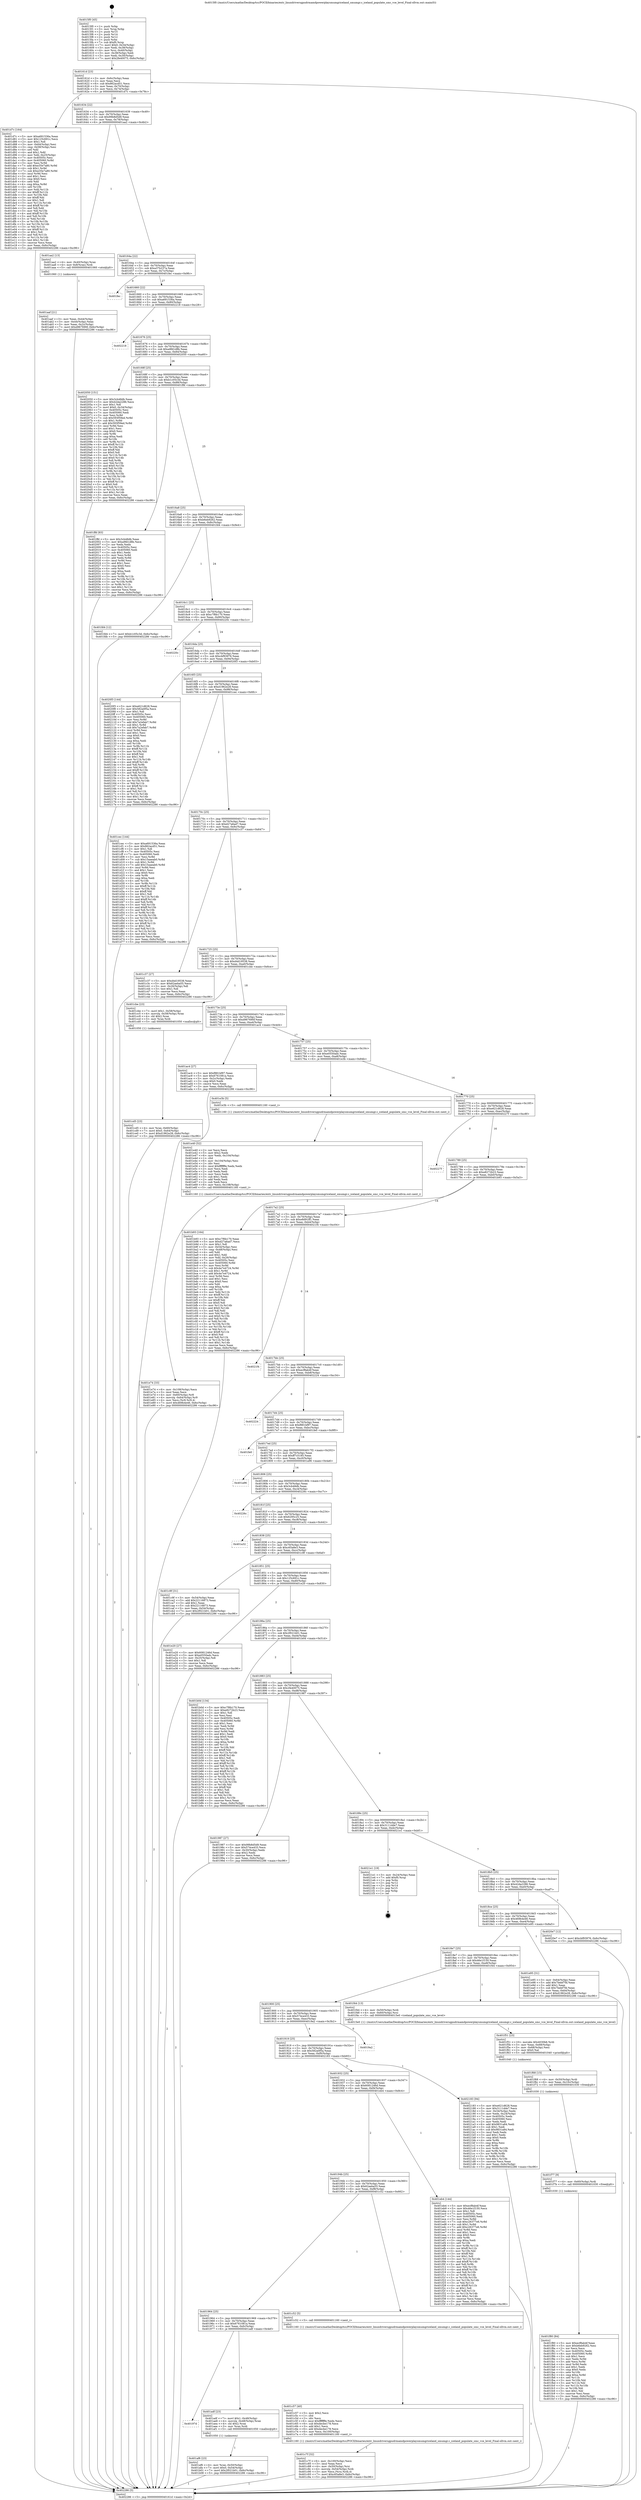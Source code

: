 digraph "0x4015f0" {
  label = "0x4015f0 (/mnt/c/Users/mathe/Desktop/tcc/POCII/binaries/extr_linuxdriversgpudrmamdpowerplaysmumgriceland_smumgr.c_iceland_populate_smc_vce_level_Final-ollvm.out::main(0))"
  labelloc = "t"
  node[shape=record]

  Entry [label="",width=0.3,height=0.3,shape=circle,fillcolor=black,style=filled]
  "0x40161d" [label="{
     0x40161d [23]\l
     | [instrs]\l
     &nbsp;&nbsp;0x40161d \<+3\>: mov -0x6c(%rbp),%eax\l
     &nbsp;&nbsp;0x401620 \<+2\>: mov %eax,%ecx\l
     &nbsp;&nbsp;0x401622 \<+6\>: sub $0x862acd51,%ecx\l
     &nbsp;&nbsp;0x401628 \<+3\>: mov %eax,-0x70(%rbp)\l
     &nbsp;&nbsp;0x40162b \<+3\>: mov %ecx,-0x74(%rbp)\l
     &nbsp;&nbsp;0x40162e \<+6\>: je 0000000000401d7c \<main+0x78c\>\l
  }"]
  "0x401d7c" [label="{
     0x401d7c [164]\l
     | [instrs]\l
     &nbsp;&nbsp;0x401d7c \<+5\>: mov $0xa691536a,%eax\l
     &nbsp;&nbsp;0x401d81 \<+5\>: mov $0x125c691c,%ecx\l
     &nbsp;&nbsp;0x401d86 \<+2\>: mov $0x1,%dl\l
     &nbsp;&nbsp;0x401d88 \<+3\>: mov -0x64(%rbp),%esi\l
     &nbsp;&nbsp;0x401d8b \<+3\>: cmp -0x58(%rbp),%esi\l
     &nbsp;&nbsp;0x401d8e \<+4\>: setl %dil\l
     &nbsp;&nbsp;0x401d92 \<+4\>: and $0x1,%dil\l
     &nbsp;&nbsp;0x401d96 \<+4\>: mov %dil,-0x25(%rbp)\l
     &nbsp;&nbsp;0x401d9a \<+7\>: mov 0x40505c,%esi\l
     &nbsp;&nbsp;0x401da1 \<+8\>: mov 0x405060,%r8d\l
     &nbsp;&nbsp;0x401da9 \<+3\>: mov %esi,%r9d\l
     &nbsp;&nbsp;0x401dac \<+7\>: add $0xe35e7a80,%r9d\l
     &nbsp;&nbsp;0x401db3 \<+4\>: sub $0x1,%r9d\l
     &nbsp;&nbsp;0x401db7 \<+7\>: sub $0xe35e7a80,%r9d\l
     &nbsp;&nbsp;0x401dbe \<+4\>: imul %r9d,%esi\l
     &nbsp;&nbsp;0x401dc2 \<+3\>: and $0x1,%esi\l
     &nbsp;&nbsp;0x401dc5 \<+3\>: cmp $0x0,%esi\l
     &nbsp;&nbsp;0x401dc8 \<+4\>: sete %dil\l
     &nbsp;&nbsp;0x401dcc \<+4\>: cmp $0xa,%r8d\l
     &nbsp;&nbsp;0x401dd0 \<+4\>: setl %r10b\l
     &nbsp;&nbsp;0x401dd4 \<+3\>: mov %dil,%r11b\l
     &nbsp;&nbsp;0x401dd7 \<+4\>: xor $0xff,%r11b\l
     &nbsp;&nbsp;0x401ddb \<+3\>: mov %r10b,%bl\l
     &nbsp;&nbsp;0x401dde \<+3\>: xor $0xff,%bl\l
     &nbsp;&nbsp;0x401de1 \<+3\>: xor $0x1,%dl\l
     &nbsp;&nbsp;0x401de4 \<+3\>: mov %r11b,%r14b\l
     &nbsp;&nbsp;0x401de7 \<+4\>: and $0xff,%r14b\l
     &nbsp;&nbsp;0x401deb \<+3\>: and %dl,%dil\l
     &nbsp;&nbsp;0x401dee \<+3\>: mov %bl,%r15b\l
     &nbsp;&nbsp;0x401df1 \<+4\>: and $0xff,%r15b\l
     &nbsp;&nbsp;0x401df5 \<+3\>: and %dl,%r10b\l
     &nbsp;&nbsp;0x401df8 \<+3\>: or %dil,%r14b\l
     &nbsp;&nbsp;0x401dfb \<+3\>: or %r10b,%r15b\l
     &nbsp;&nbsp;0x401dfe \<+3\>: xor %r15b,%r14b\l
     &nbsp;&nbsp;0x401e01 \<+3\>: or %bl,%r11b\l
     &nbsp;&nbsp;0x401e04 \<+4\>: xor $0xff,%r11b\l
     &nbsp;&nbsp;0x401e08 \<+3\>: or $0x1,%dl\l
     &nbsp;&nbsp;0x401e0b \<+3\>: and %dl,%r11b\l
     &nbsp;&nbsp;0x401e0e \<+3\>: or %r11b,%r14b\l
     &nbsp;&nbsp;0x401e11 \<+4\>: test $0x1,%r14b\l
     &nbsp;&nbsp;0x401e15 \<+3\>: cmovne %ecx,%eax\l
     &nbsp;&nbsp;0x401e18 \<+3\>: mov %eax,-0x6c(%rbp)\l
     &nbsp;&nbsp;0x401e1b \<+5\>: jmp 0000000000402286 \<main+0xc96\>\l
  }"]
  "0x401634" [label="{
     0x401634 [22]\l
     | [instrs]\l
     &nbsp;&nbsp;0x401634 \<+5\>: jmp 0000000000401639 \<main+0x49\>\l
     &nbsp;&nbsp;0x401639 \<+3\>: mov -0x70(%rbp),%eax\l
     &nbsp;&nbsp;0x40163c \<+5\>: sub $0x99b8d5d9,%eax\l
     &nbsp;&nbsp;0x401641 \<+3\>: mov %eax,-0x78(%rbp)\l
     &nbsp;&nbsp;0x401644 \<+6\>: je 0000000000401aa2 \<main+0x4b2\>\l
  }"]
  Exit [label="",width=0.3,height=0.3,shape=circle,fillcolor=black,style=filled,peripheries=2]
  "0x401aa2" [label="{
     0x401aa2 [13]\l
     | [instrs]\l
     &nbsp;&nbsp;0x401aa2 \<+4\>: mov -0x40(%rbp),%rax\l
     &nbsp;&nbsp;0x401aa6 \<+4\>: mov 0x8(%rax),%rdi\l
     &nbsp;&nbsp;0x401aaa \<+5\>: call 0000000000401060 \<atoi@plt\>\l
     | [calls]\l
     &nbsp;&nbsp;0x401060 \{1\} (unknown)\l
  }"]
  "0x40164a" [label="{
     0x40164a [22]\l
     | [instrs]\l
     &nbsp;&nbsp;0x40164a \<+5\>: jmp 000000000040164f \<main+0x5f\>\l
     &nbsp;&nbsp;0x40164f \<+3\>: mov -0x70(%rbp),%eax\l
     &nbsp;&nbsp;0x401652 \<+5\>: sub $0xa37b237a,%eax\l
     &nbsp;&nbsp;0x401657 \<+3\>: mov %eax,-0x7c(%rbp)\l
     &nbsp;&nbsp;0x40165a \<+6\>: je 0000000000401fec \<main+0x9fc\>\l
  }"]
  "0x401f80" [label="{
     0x401f80 [84]\l
     | [instrs]\l
     &nbsp;&nbsp;0x401f80 \<+5\>: mov $0xecf8ab4f,%eax\l
     &nbsp;&nbsp;0x401f85 \<+5\>: mov $0xb6eb9262,%esi\l
     &nbsp;&nbsp;0x401f8a \<+2\>: xor %ecx,%ecx\l
     &nbsp;&nbsp;0x401f8c \<+7\>: mov 0x40505c,%edx\l
     &nbsp;&nbsp;0x401f93 \<+8\>: mov 0x405060,%r8d\l
     &nbsp;&nbsp;0x401f9b \<+3\>: sub $0x1,%ecx\l
     &nbsp;&nbsp;0x401f9e \<+3\>: mov %edx,%r9d\l
     &nbsp;&nbsp;0x401fa1 \<+3\>: add %ecx,%r9d\l
     &nbsp;&nbsp;0x401fa4 \<+4\>: imul %r9d,%edx\l
     &nbsp;&nbsp;0x401fa8 \<+3\>: and $0x1,%edx\l
     &nbsp;&nbsp;0x401fab \<+3\>: cmp $0x0,%edx\l
     &nbsp;&nbsp;0x401fae \<+4\>: sete %r10b\l
     &nbsp;&nbsp;0x401fb2 \<+4\>: cmp $0xa,%r8d\l
     &nbsp;&nbsp;0x401fb6 \<+4\>: setl %r11b\l
     &nbsp;&nbsp;0x401fba \<+3\>: mov %r10b,%bl\l
     &nbsp;&nbsp;0x401fbd \<+3\>: and %r11b,%bl\l
     &nbsp;&nbsp;0x401fc0 \<+3\>: xor %r11b,%r10b\l
     &nbsp;&nbsp;0x401fc3 \<+3\>: or %r10b,%bl\l
     &nbsp;&nbsp;0x401fc6 \<+3\>: test $0x1,%bl\l
     &nbsp;&nbsp;0x401fc9 \<+3\>: cmovne %esi,%eax\l
     &nbsp;&nbsp;0x401fcc \<+3\>: mov %eax,-0x6c(%rbp)\l
     &nbsp;&nbsp;0x401fcf \<+5\>: jmp 0000000000402286 \<main+0xc96\>\l
  }"]
  "0x401fec" [label="{
     0x401fec\l
  }", style=dashed]
  "0x401660" [label="{
     0x401660 [22]\l
     | [instrs]\l
     &nbsp;&nbsp;0x401660 \<+5\>: jmp 0000000000401665 \<main+0x75\>\l
     &nbsp;&nbsp;0x401665 \<+3\>: mov -0x70(%rbp),%eax\l
     &nbsp;&nbsp;0x401668 \<+5\>: sub $0xa691536a,%eax\l
     &nbsp;&nbsp;0x40166d \<+3\>: mov %eax,-0x80(%rbp)\l
     &nbsp;&nbsp;0x401670 \<+6\>: je 0000000000402218 \<main+0xc28\>\l
  }"]
  "0x401f77" [label="{
     0x401f77 [9]\l
     | [instrs]\l
     &nbsp;&nbsp;0x401f77 \<+4\>: mov -0x60(%rbp),%rdi\l
     &nbsp;&nbsp;0x401f7b \<+5\>: call 0000000000401030 \<free@plt\>\l
     | [calls]\l
     &nbsp;&nbsp;0x401030 \{1\} (unknown)\l
  }"]
  "0x402218" [label="{
     0x402218\l
  }", style=dashed]
  "0x401676" [label="{
     0x401676 [25]\l
     | [instrs]\l
     &nbsp;&nbsp;0x401676 \<+5\>: jmp 000000000040167b \<main+0x8b\>\l
     &nbsp;&nbsp;0x40167b \<+3\>: mov -0x70(%rbp),%eax\l
     &nbsp;&nbsp;0x40167e \<+5\>: sub $0xa9fd1d8b,%eax\l
     &nbsp;&nbsp;0x401683 \<+6\>: mov %eax,-0x84(%rbp)\l
     &nbsp;&nbsp;0x401689 \<+6\>: je 0000000000402050 \<main+0xa60\>\l
  }"]
  "0x401f68" [label="{
     0x401f68 [15]\l
     | [instrs]\l
     &nbsp;&nbsp;0x401f68 \<+4\>: mov -0x50(%rbp),%rdi\l
     &nbsp;&nbsp;0x401f6c \<+6\>: mov %eax,-0x10c(%rbp)\l
     &nbsp;&nbsp;0x401f72 \<+5\>: call 0000000000401030 \<free@plt\>\l
     | [calls]\l
     &nbsp;&nbsp;0x401030 \{1\} (unknown)\l
  }"]
  "0x402050" [label="{
     0x402050 [151]\l
     | [instrs]\l
     &nbsp;&nbsp;0x402050 \<+5\>: mov $0x3cb48db,%eax\l
     &nbsp;&nbsp;0x402055 \<+5\>: mov $0x42da2286,%ecx\l
     &nbsp;&nbsp;0x40205a \<+2\>: mov $0x1,%dl\l
     &nbsp;&nbsp;0x40205c \<+7\>: movl $0x0,-0x34(%rbp)\l
     &nbsp;&nbsp;0x402063 \<+7\>: mov 0x40505c,%esi\l
     &nbsp;&nbsp;0x40206a \<+7\>: mov 0x405060,%edi\l
     &nbsp;&nbsp;0x402071 \<+3\>: mov %esi,%r8d\l
     &nbsp;&nbsp;0x402074 \<+7\>: sub $0x593f59ed,%r8d\l
     &nbsp;&nbsp;0x40207b \<+4\>: sub $0x1,%r8d\l
     &nbsp;&nbsp;0x40207f \<+7\>: add $0x593f59ed,%r8d\l
     &nbsp;&nbsp;0x402086 \<+4\>: imul %r8d,%esi\l
     &nbsp;&nbsp;0x40208a \<+3\>: and $0x1,%esi\l
     &nbsp;&nbsp;0x40208d \<+3\>: cmp $0x0,%esi\l
     &nbsp;&nbsp;0x402090 \<+4\>: sete %r9b\l
     &nbsp;&nbsp;0x402094 \<+3\>: cmp $0xa,%edi\l
     &nbsp;&nbsp;0x402097 \<+4\>: setl %r10b\l
     &nbsp;&nbsp;0x40209b \<+3\>: mov %r9b,%r11b\l
     &nbsp;&nbsp;0x40209e \<+4\>: xor $0xff,%r11b\l
     &nbsp;&nbsp;0x4020a2 \<+3\>: mov %r10b,%bl\l
     &nbsp;&nbsp;0x4020a5 \<+3\>: xor $0xff,%bl\l
     &nbsp;&nbsp;0x4020a8 \<+3\>: xor $0x0,%dl\l
     &nbsp;&nbsp;0x4020ab \<+3\>: mov %r11b,%r14b\l
     &nbsp;&nbsp;0x4020ae \<+4\>: and $0x0,%r14b\l
     &nbsp;&nbsp;0x4020b2 \<+3\>: and %dl,%r9b\l
     &nbsp;&nbsp;0x4020b5 \<+3\>: mov %bl,%r15b\l
     &nbsp;&nbsp;0x4020b8 \<+4\>: and $0x0,%r15b\l
     &nbsp;&nbsp;0x4020bc \<+3\>: and %dl,%r10b\l
     &nbsp;&nbsp;0x4020bf \<+3\>: or %r9b,%r14b\l
     &nbsp;&nbsp;0x4020c2 \<+3\>: or %r10b,%r15b\l
     &nbsp;&nbsp;0x4020c5 \<+3\>: xor %r15b,%r14b\l
     &nbsp;&nbsp;0x4020c8 \<+3\>: or %bl,%r11b\l
     &nbsp;&nbsp;0x4020cb \<+4\>: xor $0xff,%r11b\l
     &nbsp;&nbsp;0x4020cf \<+3\>: or $0x0,%dl\l
     &nbsp;&nbsp;0x4020d2 \<+3\>: and %dl,%r11b\l
     &nbsp;&nbsp;0x4020d5 \<+3\>: or %r11b,%r14b\l
     &nbsp;&nbsp;0x4020d8 \<+4\>: test $0x1,%r14b\l
     &nbsp;&nbsp;0x4020dc \<+3\>: cmovne %ecx,%eax\l
     &nbsp;&nbsp;0x4020df \<+3\>: mov %eax,-0x6c(%rbp)\l
     &nbsp;&nbsp;0x4020e2 \<+5\>: jmp 0000000000402286 \<main+0xc96\>\l
  }"]
  "0x40168f" [label="{
     0x40168f [25]\l
     | [instrs]\l
     &nbsp;&nbsp;0x40168f \<+5\>: jmp 0000000000401694 \<main+0xa4\>\l
     &nbsp;&nbsp;0x401694 \<+3\>: mov -0x70(%rbp),%eax\l
     &nbsp;&nbsp;0x401697 \<+5\>: sub $0xb1c05c3d,%eax\l
     &nbsp;&nbsp;0x40169c \<+6\>: mov %eax,-0x88(%rbp)\l
     &nbsp;&nbsp;0x4016a2 \<+6\>: je 0000000000401ffd \<main+0xa0d\>\l
  }"]
  "0x401f51" [label="{
     0x401f51 [23]\l
     | [instrs]\l
     &nbsp;&nbsp;0x401f51 \<+10\>: movabs $0x4030b6,%rdi\l
     &nbsp;&nbsp;0x401f5b \<+3\>: mov %eax,-0x68(%rbp)\l
     &nbsp;&nbsp;0x401f5e \<+3\>: mov -0x68(%rbp),%esi\l
     &nbsp;&nbsp;0x401f61 \<+2\>: mov $0x0,%al\l
     &nbsp;&nbsp;0x401f63 \<+5\>: call 0000000000401040 \<printf@plt\>\l
     | [calls]\l
     &nbsp;&nbsp;0x401040 \{1\} (unknown)\l
  }"]
  "0x401ffd" [label="{
     0x401ffd [83]\l
     | [instrs]\l
     &nbsp;&nbsp;0x401ffd \<+5\>: mov $0x3cb48db,%eax\l
     &nbsp;&nbsp;0x402002 \<+5\>: mov $0xa9fd1d8b,%ecx\l
     &nbsp;&nbsp;0x402007 \<+2\>: xor %edx,%edx\l
     &nbsp;&nbsp;0x402009 \<+7\>: mov 0x40505c,%esi\l
     &nbsp;&nbsp;0x402010 \<+7\>: mov 0x405060,%edi\l
     &nbsp;&nbsp;0x402017 \<+3\>: sub $0x1,%edx\l
     &nbsp;&nbsp;0x40201a \<+3\>: mov %esi,%r8d\l
     &nbsp;&nbsp;0x40201d \<+3\>: add %edx,%r8d\l
     &nbsp;&nbsp;0x402020 \<+4\>: imul %r8d,%esi\l
     &nbsp;&nbsp;0x402024 \<+3\>: and $0x1,%esi\l
     &nbsp;&nbsp;0x402027 \<+3\>: cmp $0x0,%esi\l
     &nbsp;&nbsp;0x40202a \<+4\>: sete %r9b\l
     &nbsp;&nbsp;0x40202e \<+3\>: cmp $0xa,%edi\l
     &nbsp;&nbsp;0x402031 \<+4\>: setl %r10b\l
     &nbsp;&nbsp;0x402035 \<+3\>: mov %r9b,%r11b\l
     &nbsp;&nbsp;0x402038 \<+3\>: and %r10b,%r11b\l
     &nbsp;&nbsp;0x40203b \<+3\>: xor %r10b,%r9b\l
     &nbsp;&nbsp;0x40203e \<+3\>: or %r9b,%r11b\l
     &nbsp;&nbsp;0x402041 \<+4\>: test $0x1,%r11b\l
     &nbsp;&nbsp;0x402045 \<+3\>: cmovne %ecx,%eax\l
     &nbsp;&nbsp;0x402048 \<+3\>: mov %eax,-0x6c(%rbp)\l
     &nbsp;&nbsp;0x40204b \<+5\>: jmp 0000000000402286 \<main+0xc96\>\l
  }"]
  "0x4016a8" [label="{
     0x4016a8 [25]\l
     | [instrs]\l
     &nbsp;&nbsp;0x4016a8 \<+5\>: jmp 00000000004016ad \<main+0xbd\>\l
     &nbsp;&nbsp;0x4016ad \<+3\>: mov -0x70(%rbp),%eax\l
     &nbsp;&nbsp;0x4016b0 \<+5\>: sub $0xb6eb9262,%eax\l
     &nbsp;&nbsp;0x4016b5 \<+6\>: mov %eax,-0x8c(%rbp)\l
     &nbsp;&nbsp;0x4016bb \<+6\>: je 0000000000401fd4 \<main+0x9e4\>\l
  }"]
  "0x401e74" [label="{
     0x401e74 [33]\l
     | [instrs]\l
     &nbsp;&nbsp;0x401e74 \<+6\>: mov -0x108(%rbp),%ecx\l
     &nbsp;&nbsp;0x401e7a \<+3\>: imul %eax,%ecx\l
     &nbsp;&nbsp;0x401e7d \<+4\>: mov -0x60(%rbp),%r8\l
     &nbsp;&nbsp;0x401e81 \<+4\>: movslq -0x64(%rbp),%r9\l
     &nbsp;&nbsp;0x401e85 \<+4\>: mov %ecx,(%r8,%r9,4)\l
     &nbsp;&nbsp;0x401e89 \<+7\>: movl $0x469b4e46,-0x6c(%rbp)\l
     &nbsp;&nbsp;0x401e90 \<+5\>: jmp 0000000000402286 \<main+0xc96\>\l
  }"]
  "0x401fd4" [label="{
     0x401fd4 [12]\l
     | [instrs]\l
     &nbsp;&nbsp;0x401fd4 \<+7\>: movl $0xb1c05c3d,-0x6c(%rbp)\l
     &nbsp;&nbsp;0x401fdb \<+5\>: jmp 0000000000402286 \<main+0xc96\>\l
  }"]
  "0x4016c1" [label="{
     0x4016c1 [25]\l
     | [instrs]\l
     &nbsp;&nbsp;0x4016c1 \<+5\>: jmp 00000000004016c6 \<main+0xd6\>\l
     &nbsp;&nbsp;0x4016c6 \<+3\>: mov -0x70(%rbp),%eax\l
     &nbsp;&nbsp;0x4016c9 \<+5\>: sub $0xc7f6b170,%eax\l
     &nbsp;&nbsp;0x4016ce \<+6\>: mov %eax,-0x90(%rbp)\l
     &nbsp;&nbsp;0x4016d4 \<+6\>: je 000000000040220c \<main+0xc1c\>\l
  }"]
  "0x401e40" [label="{
     0x401e40 [52]\l
     | [instrs]\l
     &nbsp;&nbsp;0x401e40 \<+2\>: xor %ecx,%ecx\l
     &nbsp;&nbsp;0x401e42 \<+5\>: mov $0x2,%edx\l
     &nbsp;&nbsp;0x401e47 \<+6\>: mov %edx,-0x104(%rbp)\l
     &nbsp;&nbsp;0x401e4d \<+1\>: cltd\l
     &nbsp;&nbsp;0x401e4e \<+6\>: mov -0x104(%rbp),%esi\l
     &nbsp;&nbsp;0x401e54 \<+2\>: idiv %esi\l
     &nbsp;&nbsp;0x401e56 \<+6\>: imul $0xfffffffe,%edx,%edx\l
     &nbsp;&nbsp;0x401e5c \<+2\>: mov %ecx,%edi\l
     &nbsp;&nbsp;0x401e5e \<+2\>: sub %edx,%edi\l
     &nbsp;&nbsp;0x401e60 \<+2\>: mov %ecx,%edx\l
     &nbsp;&nbsp;0x401e62 \<+3\>: sub $0x1,%edx\l
     &nbsp;&nbsp;0x401e65 \<+2\>: add %edx,%edi\l
     &nbsp;&nbsp;0x401e67 \<+2\>: sub %edi,%ecx\l
     &nbsp;&nbsp;0x401e69 \<+6\>: mov %ecx,-0x108(%rbp)\l
     &nbsp;&nbsp;0x401e6f \<+5\>: call 0000000000401160 \<next_i\>\l
     | [calls]\l
     &nbsp;&nbsp;0x401160 \{1\} (/mnt/c/Users/mathe/Desktop/tcc/POCII/binaries/extr_linuxdriversgpudrmamdpowerplaysmumgriceland_smumgr.c_iceland_populate_smc_vce_level_Final-ollvm.out::next_i)\l
  }"]
  "0x40220c" [label="{
     0x40220c\l
  }", style=dashed]
  "0x4016da" [label="{
     0x4016da [25]\l
     | [instrs]\l
     &nbsp;&nbsp;0x4016da \<+5\>: jmp 00000000004016df \<main+0xef\>\l
     &nbsp;&nbsp;0x4016df \<+3\>: mov -0x70(%rbp),%eax\l
     &nbsp;&nbsp;0x4016e2 \<+5\>: sub $0xcbf93976,%eax\l
     &nbsp;&nbsp;0x4016e7 \<+6\>: mov %eax,-0x94(%rbp)\l
     &nbsp;&nbsp;0x4016ed \<+6\>: je 00000000004020f3 \<main+0xb03\>\l
  }"]
  "0x401cd5" [label="{
     0x401cd5 [23]\l
     | [instrs]\l
     &nbsp;&nbsp;0x401cd5 \<+4\>: mov %rax,-0x60(%rbp)\l
     &nbsp;&nbsp;0x401cd9 \<+7\>: movl $0x0,-0x64(%rbp)\l
     &nbsp;&nbsp;0x401ce0 \<+7\>: movl $0xd1962e28,-0x6c(%rbp)\l
     &nbsp;&nbsp;0x401ce7 \<+5\>: jmp 0000000000402286 \<main+0xc96\>\l
  }"]
  "0x4020f3" [label="{
     0x4020f3 [144]\l
     | [instrs]\l
     &nbsp;&nbsp;0x4020f3 \<+5\>: mov $0xe621d628,%eax\l
     &nbsp;&nbsp;0x4020f8 \<+5\>: mov $0x582a0f5a,%ecx\l
     &nbsp;&nbsp;0x4020fd \<+2\>: mov $0x1,%dl\l
     &nbsp;&nbsp;0x4020ff \<+7\>: mov 0x40505c,%esi\l
     &nbsp;&nbsp;0x402106 \<+7\>: mov 0x405060,%edi\l
     &nbsp;&nbsp;0x40210d \<+3\>: mov %esi,%r8d\l
     &nbsp;&nbsp;0x402110 \<+7\>: add $0x7a2efab7,%r8d\l
     &nbsp;&nbsp;0x402117 \<+4\>: sub $0x1,%r8d\l
     &nbsp;&nbsp;0x40211b \<+7\>: sub $0x7a2efab7,%r8d\l
     &nbsp;&nbsp;0x402122 \<+4\>: imul %r8d,%esi\l
     &nbsp;&nbsp;0x402126 \<+3\>: and $0x1,%esi\l
     &nbsp;&nbsp;0x402129 \<+3\>: cmp $0x0,%esi\l
     &nbsp;&nbsp;0x40212c \<+4\>: sete %r9b\l
     &nbsp;&nbsp;0x402130 \<+3\>: cmp $0xa,%edi\l
     &nbsp;&nbsp;0x402133 \<+4\>: setl %r10b\l
     &nbsp;&nbsp;0x402137 \<+3\>: mov %r9b,%r11b\l
     &nbsp;&nbsp;0x40213a \<+4\>: xor $0xff,%r11b\l
     &nbsp;&nbsp;0x40213e \<+3\>: mov %r10b,%bl\l
     &nbsp;&nbsp;0x402141 \<+3\>: xor $0xff,%bl\l
     &nbsp;&nbsp;0x402144 \<+3\>: xor $0x1,%dl\l
     &nbsp;&nbsp;0x402147 \<+3\>: mov %r11b,%r14b\l
     &nbsp;&nbsp;0x40214a \<+4\>: and $0xff,%r14b\l
     &nbsp;&nbsp;0x40214e \<+3\>: and %dl,%r9b\l
     &nbsp;&nbsp;0x402151 \<+3\>: mov %bl,%r15b\l
     &nbsp;&nbsp;0x402154 \<+4\>: and $0xff,%r15b\l
     &nbsp;&nbsp;0x402158 \<+3\>: and %dl,%r10b\l
     &nbsp;&nbsp;0x40215b \<+3\>: or %r9b,%r14b\l
     &nbsp;&nbsp;0x40215e \<+3\>: or %r10b,%r15b\l
     &nbsp;&nbsp;0x402161 \<+3\>: xor %r15b,%r14b\l
     &nbsp;&nbsp;0x402164 \<+3\>: or %bl,%r11b\l
     &nbsp;&nbsp;0x402167 \<+4\>: xor $0xff,%r11b\l
     &nbsp;&nbsp;0x40216b \<+3\>: or $0x1,%dl\l
     &nbsp;&nbsp;0x40216e \<+3\>: and %dl,%r11b\l
     &nbsp;&nbsp;0x402171 \<+3\>: or %r11b,%r14b\l
     &nbsp;&nbsp;0x402174 \<+4\>: test $0x1,%r14b\l
     &nbsp;&nbsp;0x402178 \<+3\>: cmovne %ecx,%eax\l
     &nbsp;&nbsp;0x40217b \<+3\>: mov %eax,-0x6c(%rbp)\l
     &nbsp;&nbsp;0x40217e \<+5\>: jmp 0000000000402286 \<main+0xc96\>\l
  }"]
  "0x4016f3" [label="{
     0x4016f3 [25]\l
     | [instrs]\l
     &nbsp;&nbsp;0x4016f3 \<+5\>: jmp 00000000004016f8 \<main+0x108\>\l
     &nbsp;&nbsp;0x4016f8 \<+3\>: mov -0x70(%rbp),%eax\l
     &nbsp;&nbsp;0x4016fb \<+5\>: sub $0xd1962e28,%eax\l
     &nbsp;&nbsp;0x401700 \<+6\>: mov %eax,-0x98(%rbp)\l
     &nbsp;&nbsp;0x401706 \<+6\>: je 0000000000401cec \<main+0x6fc\>\l
  }"]
  "0x401c7f" [label="{
     0x401c7f [32]\l
     | [instrs]\l
     &nbsp;&nbsp;0x401c7f \<+6\>: mov -0x100(%rbp),%ecx\l
     &nbsp;&nbsp;0x401c85 \<+3\>: imul %eax,%ecx\l
     &nbsp;&nbsp;0x401c88 \<+4\>: mov -0x50(%rbp),%rsi\l
     &nbsp;&nbsp;0x401c8c \<+4\>: movslq -0x54(%rbp),%rdi\l
     &nbsp;&nbsp;0x401c90 \<+3\>: mov %ecx,(%rsi,%rdi,4)\l
     &nbsp;&nbsp;0x401c93 \<+7\>: movl $0xc65a8e3,-0x6c(%rbp)\l
     &nbsp;&nbsp;0x401c9a \<+5\>: jmp 0000000000402286 \<main+0xc96\>\l
  }"]
  "0x401cec" [label="{
     0x401cec [144]\l
     | [instrs]\l
     &nbsp;&nbsp;0x401cec \<+5\>: mov $0xa691536a,%eax\l
     &nbsp;&nbsp;0x401cf1 \<+5\>: mov $0x862acd51,%ecx\l
     &nbsp;&nbsp;0x401cf6 \<+2\>: mov $0x1,%dl\l
     &nbsp;&nbsp;0x401cf8 \<+7\>: mov 0x40505c,%esi\l
     &nbsp;&nbsp;0x401cff \<+7\>: mov 0x405060,%edi\l
     &nbsp;&nbsp;0x401d06 \<+3\>: mov %esi,%r8d\l
     &nbsp;&nbsp;0x401d09 \<+7\>: sub $0x15aaeab0,%r8d\l
     &nbsp;&nbsp;0x401d10 \<+4\>: sub $0x1,%r8d\l
     &nbsp;&nbsp;0x401d14 \<+7\>: add $0x15aaeab0,%r8d\l
     &nbsp;&nbsp;0x401d1b \<+4\>: imul %r8d,%esi\l
     &nbsp;&nbsp;0x401d1f \<+3\>: and $0x1,%esi\l
     &nbsp;&nbsp;0x401d22 \<+3\>: cmp $0x0,%esi\l
     &nbsp;&nbsp;0x401d25 \<+4\>: sete %r9b\l
     &nbsp;&nbsp;0x401d29 \<+3\>: cmp $0xa,%edi\l
     &nbsp;&nbsp;0x401d2c \<+4\>: setl %r10b\l
     &nbsp;&nbsp;0x401d30 \<+3\>: mov %r9b,%r11b\l
     &nbsp;&nbsp;0x401d33 \<+4\>: xor $0xff,%r11b\l
     &nbsp;&nbsp;0x401d37 \<+3\>: mov %r10b,%bl\l
     &nbsp;&nbsp;0x401d3a \<+3\>: xor $0xff,%bl\l
     &nbsp;&nbsp;0x401d3d \<+3\>: xor $0x1,%dl\l
     &nbsp;&nbsp;0x401d40 \<+3\>: mov %r11b,%r14b\l
     &nbsp;&nbsp;0x401d43 \<+4\>: and $0xff,%r14b\l
     &nbsp;&nbsp;0x401d47 \<+3\>: and %dl,%r9b\l
     &nbsp;&nbsp;0x401d4a \<+3\>: mov %bl,%r15b\l
     &nbsp;&nbsp;0x401d4d \<+4\>: and $0xff,%r15b\l
     &nbsp;&nbsp;0x401d51 \<+3\>: and %dl,%r10b\l
     &nbsp;&nbsp;0x401d54 \<+3\>: or %r9b,%r14b\l
     &nbsp;&nbsp;0x401d57 \<+3\>: or %r10b,%r15b\l
     &nbsp;&nbsp;0x401d5a \<+3\>: xor %r15b,%r14b\l
     &nbsp;&nbsp;0x401d5d \<+3\>: or %bl,%r11b\l
     &nbsp;&nbsp;0x401d60 \<+4\>: xor $0xff,%r11b\l
     &nbsp;&nbsp;0x401d64 \<+3\>: or $0x1,%dl\l
     &nbsp;&nbsp;0x401d67 \<+3\>: and %dl,%r11b\l
     &nbsp;&nbsp;0x401d6a \<+3\>: or %r11b,%r14b\l
     &nbsp;&nbsp;0x401d6d \<+4\>: test $0x1,%r14b\l
     &nbsp;&nbsp;0x401d71 \<+3\>: cmovne %ecx,%eax\l
     &nbsp;&nbsp;0x401d74 \<+3\>: mov %eax,-0x6c(%rbp)\l
     &nbsp;&nbsp;0x401d77 \<+5\>: jmp 0000000000402286 \<main+0xc96\>\l
  }"]
  "0x40170c" [label="{
     0x40170c [25]\l
     | [instrs]\l
     &nbsp;&nbsp;0x40170c \<+5\>: jmp 0000000000401711 \<main+0x121\>\l
     &nbsp;&nbsp;0x401711 \<+3\>: mov -0x70(%rbp),%eax\l
     &nbsp;&nbsp;0x401714 \<+5\>: sub $0xd27a6ad7,%eax\l
     &nbsp;&nbsp;0x401719 \<+6\>: mov %eax,-0x9c(%rbp)\l
     &nbsp;&nbsp;0x40171f \<+6\>: je 0000000000401c37 \<main+0x647\>\l
  }"]
  "0x401c57" [label="{
     0x401c57 [40]\l
     | [instrs]\l
     &nbsp;&nbsp;0x401c57 \<+5\>: mov $0x2,%ecx\l
     &nbsp;&nbsp;0x401c5c \<+1\>: cltd\l
     &nbsp;&nbsp;0x401c5d \<+2\>: idiv %ecx\l
     &nbsp;&nbsp;0x401c5f \<+6\>: imul $0xfffffffe,%edx,%ecx\l
     &nbsp;&nbsp;0x401c65 \<+6\>: sub $0xdecbe178,%ecx\l
     &nbsp;&nbsp;0x401c6b \<+3\>: add $0x1,%ecx\l
     &nbsp;&nbsp;0x401c6e \<+6\>: add $0xdecbe178,%ecx\l
     &nbsp;&nbsp;0x401c74 \<+6\>: mov %ecx,-0x100(%rbp)\l
     &nbsp;&nbsp;0x401c7a \<+5\>: call 0000000000401160 \<next_i\>\l
     | [calls]\l
     &nbsp;&nbsp;0x401160 \{1\} (/mnt/c/Users/mathe/Desktop/tcc/POCII/binaries/extr_linuxdriversgpudrmamdpowerplaysmumgriceland_smumgr.c_iceland_populate_smc_vce_level_Final-ollvm.out::next_i)\l
  }"]
  "0x401c37" [label="{
     0x401c37 [27]\l
     | [instrs]\l
     &nbsp;&nbsp;0x401c37 \<+5\>: mov $0xd4d19538,%eax\l
     &nbsp;&nbsp;0x401c3c \<+5\>: mov $0x62aeba55,%ecx\l
     &nbsp;&nbsp;0x401c41 \<+3\>: mov -0x26(%rbp),%dl\l
     &nbsp;&nbsp;0x401c44 \<+3\>: test $0x1,%dl\l
     &nbsp;&nbsp;0x401c47 \<+3\>: cmovne %ecx,%eax\l
     &nbsp;&nbsp;0x401c4a \<+3\>: mov %eax,-0x6c(%rbp)\l
     &nbsp;&nbsp;0x401c4d \<+5\>: jmp 0000000000402286 \<main+0xc96\>\l
  }"]
  "0x401725" [label="{
     0x401725 [25]\l
     | [instrs]\l
     &nbsp;&nbsp;0x401725 \<+5\>: jmp 000000000040172a \<main+0x13a\>\l
     &nbsp;&nbsp;0x40172a \<+3\>: mov -0x70(%rbp),%eax\l
     &nbsp;&nbsp;0x40172d \<+5\>: sub $0xd4d19538,%eax\l
     &nbsp;&nbsp;0x401732 \<+6\>: mov %eax,-0xa0(%rbp)\l
     &nbsp;&nbsp;0x401738 \<+6\>: je 0000000000401cbe \<main+0x6ce\>\l
  }"]
  "0x401af6" [label="{
     0x401af6 [23]\l
     | [instrs]\l
     &nbsp;&nbsp;0x401af6 \<+4\>: mov %rax,-0x50(%rbp)\l
     &nbsp;&nbsp;0x401afa \<+7\>: movl $0x0,-0x54(%rbp)\l
     &nbsp;&nbsp;0x401b01 \<+7\>: movl $0x2f021b01,-0x6c(%rbp)\l
     &nbsp;&nbsp;0x401b08 \<+5\>: jmp 0000000000402286 \<main+0xc96\>\l
  }"]
  "0x401cbe" [label="{
     0x401cbe [23]\l
     | [instrs]\l
     &nbsp;&nbsp;0x401cbe \<+7\>: movl $0x1,-0x58(%rbp)\l
     &nbsp;&nbsp;0x401cc5 \<+4\>: movslq -0x58(%rbp),%rax\l
     &nbsp;&nbsp;0x401cc9 \<+4\>: shl $0x2,%rax\l
     &nbsp;&nbsp;0x401ccd \<+3\>: mov %rax,%rdi\l
     &nbsp;&nbsp;0x401cd0 \<+5\>: call 0000000000401050 \<malloc@plt\>\l
     | [calls]\l
     &nbsp;&nbsp;0x401050 \{1\} (unknown)\l
  }"]
  "0x40173e" [label="{
     0x40173e [25]\l
     | [instrs]\l
     &nbsp;&nbsp;0x40173e \<+5\>: jmp 0000000000401743 \<main+0x153\>\l
     &nbsp;&nbsp;0x401743 \<+3\>: mov -0x70(%rbp),%eax\l
     &nbsp;&nbsp;0x401746 \<+5\>: sub $0xd967690f,%eax\l
     &nbsp;&nbsp;0x40174b \<+6\>: mov %eax,-0xa4(%rbp)\l
     &nbsp;&nbsp;0x401751 \<+6\>: je 0000000000401ac4 \<main+0x4d4\>\l
  }"]
  "0x40197d" [label="{
     0x40197d\l
  }", style=dashed]
  "0x401ac4" [label="{
     0x401ac4 [27]\l
     | [instrs]\l
     &nbsp;&nbsp;0x401ac4 \<+5\>: mov $0xf881bf97,%eax\l
     &nbsp;&nbsp;0x401ac9 \<+5\>: mov $0x6761081a,%ecx\l
     &nbsp;&nbsp;0x401ace \<+3\>: mov -0x2c(%rbp),%edx\l
     &nbsp;&nbsp;0x401ad1 \<+3\>: cmp $0x0,%edx\l
     &nbsp;&nbsp;0x401ad4 \<+3\>: cmove %ecx,%eax\l
     &nbsp;&nbsp;0x401ad7 \<+3\>: mov %eax,-0x6c(%rbp)\l
     &nbsp;&nbsp;0x401ada \<+5\>: jmp 0000000000402286 \<main+0xc96\>\l
  }"]
  "0x401757" [label="{
     0x401757 [25]\l
     | [instrs]\l
     &nbsp;&nbsp;0x401757 \<+5\>: jmp 000000000040175c \<main+0x16c\>\l
     &nbsp;&nbsp;0x40175c \<+3\>: mov -0x70(%rbp),%eax\l
     &nbsp;&nbsp;0x40175f \<+5\>: sub $0xe0550adc,%eax\l
     &nbsp;&nbsp;0x401764 \<+6\>: mov %eax,-0xa8(%rbp)\l
     &nbsp;&nbsp;0x40176a \<+6\>: je 0000000000401e3b \<main+0x84b\>\l
  }"]
  "0x401adf" [label="{
     0x401adf [23]\l
     | [instrs]\l
     &nbsp;&nbsp;0x401adf \<+7\>: movl $0x1,-0x48(%rbp)\l
     &nbsp;&nbsp;0x401ae6 \<+4\>: movslq -0x48(%rbp),%rax\l
     &nbsp;&nbsp;0x401aea \<+4\>: shl $0x2,%rax\l
     &nbsp;&nbsp;0x401aee \<+3\>: mov %rax,%rdi\l
     &nbsp;&nbsp;0x401af1 \<+5\>: call 0000000000401050 \<malloc@plt\>\l
     | [calls]\l
     &nbsp;&nbsp;0x401050 \{1\} (unknown)\l
  }"]
  "0x401e3b" [label="{
     0x401e3b [5]\l
     | [instrs]\l
     &nbsp;&nbsp;0x401e3b \<+5\>: call 0000000000401160 \<next_i\>\l
     | [calls]\l
     &nbsp;&nbsp;0x401160 \{1\} (/mnt/c/Users/mathe/Desktop/tcc/POCII/binaries/extr_linuxdriversgpudrmamdpowerplaysmumgriceland_smumgr.c_iceland_populate_smc_vce_level_Final-ollvm.out::next_i)\l
  }"]
  "0x401770" [label="{
     0x401770 [25]\l
     | [instrs]\l
     &nbsp;&nbsp;0x401770 \<+5\>: jmp 0000000000401775 \<main+0x185\>\l
     &nbsp;&nbsp;0x401775 \<+3\>: mov -0x70(%rbp),%eax\l
     &nbsp;&nbsp;0x401778 \<+5\>: sub $0xe621d628,%eax\l
     &nbsp;&nbsp;0x40177d \<+6\>: mov %eax,-0xac(%rbp)\l
     &nbsp;&nbsp;0x401783 \<+6\>: je 000000000040227f \<main+0xc8f\>\l
  }"]
  "0x401964" [label="{
     0x401964 [25]\l
     | [instrs]\l
     &nbsp;&nbsp;0x401964 \<+5\>: jmp 0000000000401969 \<main+0x379\>\l
     &nbsp;&nbsp;0x401969 \<+3\>: mov -0x70(%rbp),%eax\l
     &nbsp;&nbsp;0x40196c \<+5\>: sub $0x6761081a,%eax\l
     &nbsp;&nbsp;0x401971 \<+6\>: mov %eax,-0xfc(%rbp)\l
     &nbsp;&nbsp;0x401977 \<+6\>: je 0000000000401adf \<main+0x4ef\>\l
  }"]
  "0x40227f" [label="{
     0x40227f\l
  }", style=dashed]
  "0x401789" [label="{
     0x401789 [25]\l
     | [instrs]\l
     &nbsp;&nbsp;0x401789 \<+5\>: jmp 000000000040178e \<main+0x19e\>\l
     &nbsp;&nbsp;0x40178e \<+3\>: mov -0x70(%rbp),%eax\l
     &nbsp;&nbsp;0x401791 \<+5\>: sub $0xe8272b23,%eax\l
     &nbsp;&nbsp;0x401796 \<+6\>: mov %eax,-0xb0(%rbp)\l
     &nbsp;&nbsp;0x40179c \<+6\>: je 0000000000401b93 \<main+0x5a3\>\l
  }"]
  "0x401c52" [label="{
     0x401c52 [5]\l
     | [instrs]\l
     &nbsp;&nbsp;0x401c52 \<+5\>: call 0000000000401160 \<next_i\>\l
     | [calls]\l
     &nbsp;&nbsp;0x401160 \{1\} (/mnt/c/Users/mathe/Desktop/tcc/POCII/binaries/extr_linuxdriversgpudrmamdpowerplaysmumgriceland_smumgr.c_iceland_populate_smc_vce_level_Final-ollvm.out::next_i)\l
  }"]
  "0x401b93" [label="{
     0x401b93 [164]\l
     | [instrs]\l
     &nbsp;&nbsp;0x401b93 \<+5\>: mov $0xc7f6b170,%eax\l
     &nbsp;&nbsp;0x401b98 \<+5\>: mov $0xd27a6ad7,%ecx\l
     &nbsp;&nbsp;0x401b9d \<+2\>: mov $0x1,%dl\l
     &nbsp;&nbsp;0x401b9f \<+3\>: mov -0x54(%rbp),%esi\l
     &nbsp;&nbsp;0x401ba2 \<+3\>: cmp -0x48(%rbp),%esi\l
     &nbsp;&nbsp;0x401ba5 \<+4\>: setl %dil\l
     &nbsp;&nbsp;0x401ba9 \<+4\>: and $0x1,%dil\l
     &nbsp;&nbsp;0x401bad \<+4\>: mov %dil,-0x26(%rbp)\l
     &nbsp;&nbsp;0x401bb1 \<+7\>: mov 0x40505c,%esi\l
     &nbsp;&nbsp;0x401bb8 \<+8\>: mov 0x405060,%r8d\l
     &nbsp;&nbsp;0x401bc0 \<+3\>: mov %esi,%r9d\l
     &nbsp;&nbsp;0x401bc3 \<+7\>: sub $0x4e7e4724,%r9d\l
     &nbsp;&nbsp;0x401bca \<+4\>: sub $0x1,%r9d\l
     &nbsp;&nbsp;0x401bce \<+7\>: add $0x4e7e4724,%r9d\l
     &nbsp;&nbsp;0x401bd5 \<+4\>: imul %r9d,%esi\l
     &nbsp;&nbsp;0x401bd9 \<+3\>: and $0x1,%esi\l
     &nbsp;&nbsp;0x401bdc \<+3\>: cmp $0x0,%esi\l
     &nbsp;&nbsp;0x401bdf \<+4\>: sete %dil\l
     &nbsp;&nbsp;0x401be3 \<+4\>: cmp $0xa,%r8d\l
     &nbsp;&nbsp;0x401be7 \<+4\>: setl %r10b\l
     &nbsp;&nbsp;0x401beb \<+3\>: mov %dil,%r11b\l
     &nbsp;&nbsp;0x401bee \<+4\>: xor $0xff,%r11b\l
     &nbsp;&nbsp;0x401bf2 \<+3\>: mov %r10b,%bl\l
     &nbsp;&nbsp;0x401bf5 \<+3\>: xor $0xff,%bl\l
     &nbsp;&nbsp;0x401bf8 \<+3\>: xor $0x0,%dl\l
     &nbsp;&nbsp;0x401bfb \<+3\>: mov %r11b,%r14b\l
     &nbsp;&nbsp;0x401bfe \<+4\>: and $0x0,%r14b\l
     &nbsp;&nbsp;0x401c02 \<+3\>: and %dl,%dil\l
     &nbsp;&nbsp;0x401c05 \<+3\>: mov %bl,%r15b\l
     &nbsp;&nbsp;0x401c08 \<+4\>: and $0x0,%r15b\l
     &nbsp;&nbsp;0x401c0c \<+3\>: and %dl,%r10b\l
     &nbsp;&nbsp;0x401c0f \<+3\>: or %dil,%r14b\l
     &nbsp;&nbsp;0x401c12 \<+3\>: or %r10b,%r15b\l
     &nbsp;&nbsp;0x401c15 \<+3\>: xor %r15b,%r14b\l
     &nbsp;&nbsp;0x401c18 \<+3\>: or %bl,%r11b\l
     &nbsp;&nbsp;0x401c1b \<+4\>: xor $0xff,%r11b\l
     &nbsp;&nbsp;0x401c1f \<+3\>: or $0x0,%dl\l
     &nbsp;&nbsp;0x401c22 \<+3\>: and %dl,%r11b\l
     &nbsp;&nbsp;0x401c25 \<+3\>: or %r11b,%r14b\l
     &nbsp;&nbsp;0x401c28 \<+4\>: test $0x1,%r14b\l
     &nbsp;&nbsp;0x401c2c \<+3\>: cmovne %ecx,%eax\l
     &nbsp;&nbsp;0x401c2f \<+3\>: mov %eax,-0x6c(%rbp)\l
     &nbsp;&nbsp;0x401c32 \<+5\>: jmp 0000000000402286 \<main+0xc96\>\l
  }"]
  "0x4017a2" [label="{
     0x4017a2 [25]\l
     | [instrs]\l
     &nbsp;&nbsp;0x4017a2 \<+5\>: jmp 00000000004017a7 \<main+0x1b7\>\l
     &nbsp;&nbsp;0x4017a7 \<+3\>: mov -0x70(%rbp),%eax\l
     &nbsp;&nbsp;0x4017aa \<+5\>: sub $0xe8d91ff1,%eax\l
     &nbsp;&nbsp;0x4017af \<+6\>: mov %eax,-0xb4(%rbp)\l
     &nbsp;&nbsp;0x4017b5 \<+6\>: je 00000000004021f4 \<main+0xc04\>\l
  }"]
  "0x40194b" [label="{
     0x40194b [25]\l
     | [instrs]\l
     &nbsp;&nbsp;0x40194b \<+5\>: jmp 0000000000401950 \<main+0x360\>\l
     &nbsp;&nbsp;0x401950 \<+3\>: mov -0x70(%rbp),%eax\l
     &nbsp;&nbsp;0x401953 \<+5\>: sub $0x62aeba55,%eax\l
     &nbsp;&nbsp;0x401958 \<+6\>: mov %eax,-0xf8(%rbp)\l
     &nbsp;&nbsp;0x40195e \<+6\>: je 0000000000401c52 \<main+0x662\>\l
  }"]
  "0x4021f4" [label="{
     0x4021f4\l
  }", style=dashed]
  "0x4017bb" [label="{
     0x4017bb [25]\l
     | [instrs]\l
     &nbsp;&nbsp;0x4017bb \<+5\>: jmp 00000000004017c0 \<main+0x1d0\>\l
     &nbsp;&nbsp;0x4017c0 \<+3\>: mov -0x70(%rbp),%eax\l
     &nbsp;&nbsp;0x4017c3 \<+5\>: sub $0xecf8ab4f,%eax\l
     &nbsp;&nbsp;0x4017c8 \<+6\>: mov %eax,-0xb8(%rbp)\l
     &nbsp;&nbsp;0x4017ce \<+6\>: je 0000000000402224 \<main+0xc34\>\l
  }"]
  "0x401eb4" [label="{
     0x401eb4 [144]\l
     | [instrs]\l
     &nbsp;&nbsp;0x401eb4 \<+5\>: mov $0xecf8ab4f,%eax\l
     &nbsp;&nbsp;0x401eb9 \<+5\>: mov $0x46e1f150,%ecx\l
     &nbsp;&nbsp;0x401ebe \<+2\>: mov $0x1,%dl\l
     &nbsp;&nbsp;0x401ec0 \<+7\>: mov 0x40505c,%esi\l
     &nbsp;&nbsp;0x401ec7 \<+7\>: mov 0x405060,%edi\l
     &nbsp;&nbsp;0x401ece \<+3\>: mov %esi,%r8d\l
     &nbsp;&nbsp;0x401ed1 \<+7\>: sub $0xc26377e6,%r8d\l
     &nbsp;&nbsp;0x401ed8 \<+4\>: sub $0x1,%r8d\l
     &nbsp;&nbsp;0x401edc \<+7\>: add $0xc26377e6,%r8d\l
     &nbsp;&nbsp;0x401ee3 \<+4\>: imul %r8d,%esi\l
     &nbsp;&nbsp;0x401ee7 \<+3\>: and $0x1,%esi\l
     &nbsp;&nbsp;0x401eea \<+3\>: cmp $0x0,%esi\l
     &nbsp;&nbsp;0x401eed \<+4\>: sete %r9b\l
     &nbsp;&nbsp;0x401ef1 \<+3\>: cmp $0xa,%edi\l
     &nbsp;&nbsp;0x401ef4 \<+4\>: setl %r10b\l
     &nbsp;&nbsp;0x401ef8 \<+3\>: mov %r9b,%r11b\l
     &nbsp;&nbsp;0x401efb \<+4\>: xor $0xff,%r11b\l
     &nbsp;&nbsp;0x401eff \<+3\>: mov %r10b,%bl\l
     &nbsp;&nbsp;0x401f02 \<+3\>: xor $0xff,%bl\l
     &nbsp;&nbsp;0x401f05 \<+3\>: xor $0x1,%dl\l
     &nbsp;&nbsp;0x401f08 \<+3\>: mov %r11b,%r14b\l
     &nbsp;&nbsp;0x401f0b \<+4\>: and $0xff,%r14b\l
     &nbsp;&nbsp;0x401f0f \<+3\>: and %dl,%r9b\l
     &nbsp;&nbsp;0x401f12 \<+3\>: mov %bl,%r15b\l
     &nbsp;&nbsp;0x401f15 \<+4\>: and $0xff,%r15b\l
     &nbsp;&nbsp;0x401f19 \<+3\>: and %dl,%r10b\l
     &nbsp;&nbsp;0x401f1c \<+3\>: or %r9b,%r14b\l
     &nbsp;&nbsp;0x401f1f \<+3\>: or %r10b,%r15b\l
     &nbsp;&nbsp;0x401f22 \<+3\>: xor %r15b,%r14b\l
     &nbsp;&nbsp;0x401f25 \<+3\>: or %bl,%r11b\l
     &nbsp;&nbsp;0x401f28 \<+4\>: xor $0xff,%r11b\l
     &nbsp;&nbsp;0x401f2c \<+3\>: or $0x1,%dl\l
     &nbsp;&nbsp;0x401f2f \<+3\>: and %dl,%r11b\l
     &nbsp;&nbsp;0x401f32 \<+3\>: or %r11b,%r14b\l
     &nbsp;&nbsp;0x401f35 \<+4\>: test $0x1,%r14b\l
     &nbsp;&nbsp;0x401f39 \<+3\>: cmovne %ecx,%eax\l
     &nbsp;&nbsp;0x401f3c \<+3\>: mov %eax,-0x6c(%rbp)\l
     &nbsp;&nbsp;0x401f3f \<+5\>: jmp 0000000000402286 \<main+0xc96\>\l
  }"]
  "0x402224" [label="{
     0x402224\l
  }", style=dashed]
  "0x4017d4" [label="{
     0x4017d4 [25]\l
     | [instrs]\l
     &nbsp;&nbsp;0x4017d4 \<+5\>: jmp 00000000004017d9 \<main+0x1e9\>\l
     &nbsp;&nbsp;0x4017d9 \<+3\>: mov -0x70(%rbp),%eax\l
     &nbsp;&nbsp;0x4017dc \<+5\>: sub $0xf881bf97,%eax\l
     &nbsp;&nbsp;0x4017e1 \<+6\>: mov %eax,-0xbc(%rbp)\l
     &nbsp;&nbsp;0x4017e7 \<+6\>: je 0000000000401fe0 \<main+0x9f0\>\l
  }"]
  "0x401932" [label="{
     0x401932 [25]\l
     | [instrs]\l
     &nbsp;&nbsp;0x401932 \<+5\>: jmp 0000000000401937 \<main+0x347\>\l
     &nbsp;&nbsp;0x401937 \<+3\>: mov -0x70(%rbp),%eax\l
     &nbsp;&nbsp;0x40193a \<+5\>: sub $0x6081246d,%eax\l
     &nbsp;&nbsp;0x40193f \<+6\>: mov %eax,-0xf4(%rbp)\l
     &nbsp;&nbsp;0x401945 \<+6\>: je 0000000000401eb4 \<main+0x8c4\>\l
  }"]
  "0x401fe0" [label="{
     0x401fe0\l
  }", style=dashed]
  "0x4017ed" [label="{
     0x4017ed [25]\l
     | [instrs]\l
     &nbsp;&nbsp;0x4017ed \<+5\>: jmp 00000000004017f2 \<main+0x202\>\l
     &nbsp;&nbsp;0x4017f2 \<+3\>: mov -0x70(%rbp),%eax\l
     &nbsp;&nbsp;0x4017f5 \<+5\>: sub $0xff7c5185,%eax\l
     &nbsp;&nbsp;0x4017fa \<+6\>: mov %eax,-0xc0(%rbp)\l
     &nbsp;&nbsp;0x401800 \<+6\>: je 0000000000401a96 \<main+0x4a6\>\l
  }"]
  "0x402183" [label="{
     0x402183 [94]\l
     | [instrs]\l
     &nbsp;&nbsp;0x402183 \<+5\>: mov $0xe621d628,%eax\l
     &nbsp;&nbsp;0x402188 \<+5\>: mov $0x3111dde7,%ecx\l
     &nbsp;&nbsp;0x40218d \<+3\>: mov -0x34(%rbp),%edx\l
     &nbsp;&nbsp;0x402190 \<+3\>: mov %edx,-0x24(%rbp)\l
     &nbsp;&nbsp;0x402193 \<+7\>: mov 0x40505c,%edx\l
     &nbsp;&nbsp;0x40219a \<+7\>: mov 0x405060,%esi\l
     &nbsp;&nbsp;0x4021a1 \<+2\>: mov %edx,%edi\l
     &nbsp;&nbsp;0x4021a3 \<+6\>: add $0x9831a84,%edi\l
     &nbsp;&nbsp;0x4021a9 \<+3\>: sub $0x1,%edi\l
     &nbsp;&nbsp;0x4021ac \<+6\>: sub $0x9831a84,%edi\l
     &nbsp;&nbsp;0x4021b2 \<+3\>: imul %edi,%edx\l
     &nbsp;&nbsp;0x4021b5 \<+3\>: and $0x1,%edx\l
     &nbsp;&nbsp;0x4021b8 \<+3\>: cmp $0x0,%edx\l
     &nbsp;&nbsp;0x4021bb \<+4\>: sete %r8b\l
     &nbsp;&nbsp;0x4021bf \<+3\>: cmp $0xa,%esi\l
     &nbsp;&nbsp;0x4021c2 \<+4\>: setl %r9b\l
     &nbsp;&nbsp;0x4021c6 \<+3\>: mov %r8b,%r10b\l
     &nbsp;&nbsp;0x4021c9 \<+3\>: and %r9b,%r10b\l
     &nbsp;&nbsp;0x4021cc \<+3\>: xor %r9b,%r8b\l
     &nbsp;&nbsp;0x4021cf \<+3\>: or %r8b,%r10b\l
     &nbsp;&nbsp;0x4021d2 \<+4\>: test $0x1,%r10b\l
     &nbsp;&nbsp;0x4021d6 \<+3\>: cmovne %ecx,%eax\l
     &nbsp;&nbsp;0x4021d9 \<+3\>: mov %eax,-0x6c(%rbp)\l
     &nbsp;&nbsp;0x4021dc \<+5\>: jmp 0000000000402286 \<main+0xc96\>\l
  }"]
  "0x401a96" [label="{
     0x401a96\l
  }", style=dashed]
  "0x401806" [label="{
     0x401806 [25]\l
     | [instrs]\l
     &nbsp;&nbsp;0x401806 \<+5\>: jmp 000000000040180b \<main+0x21b\>\l
     &nbsp;&nbsp;0x40180b \<+3\>: mov -0x70(%rbp),%eax\l
     &nbsp;&nbsp;0x40180e \<+5\>: sub $0x3cb48db,%eax\l
     &nbsp;&nbsp;0x401813 \<+6\>: mov %eax,-0xc4(%rbp)\l
     &nbsp;&nbsp;0x401819 \<+6\>: je 000000000040226c \<main+0xc7c\>\l
  }"]
  "0x401919" [label="{
     0x401919 [25]\l
     | [instrs]\l
     &nbsp;&nbsp;0x401919 \<+5\>: jmp 000000000040191e \<main+0x32e\>\l
     &nbsp;&nbsp;0x40191e \<+3\>: mov -0x70(%rbp),%eax\l
     &nbsp;&nbsp;0x401921 \<+5\>: sub $0x582a0f5a,%eax\l
     &nbsp;&nbsp;0x401926 \<+6\>: mov %eax,-0xf0(%rbp)\l
     &nbsp;&nbsp;0x40192c \<+6\>: je 0000000000402183 \<main+0xb93\>\l
  }"]
  "0x40226c" [label="{
     0x40226c\l
  }", style=dashed]
  "0x40181f" [label="{
     0x40181f [25]\l
     | [instrs]\l
     &nbsp;&nbsp;0x40181f \<+5\>: jmp 0000000000401824 \<main+0x234\>\l
     &nbsp;&nbsp;0x401824 \<+3\>: mov -0x70(%rbp),%eax\l
     &nbsp;&nbsp;0x401827 \<+5\>: sub $0x6295c25,%eax\l
     &nbsp;&nbsp;0x40182c \<+6\>: mov %eax,-0xc8(%rbp)\l
     &nbsp;&nbsp;0x401832 \<+6\>: je 0000000000401a32 \<main+0x442\>\l
  }"]
  "0x4019a2" [label="{
     0x4019a2\l
  }", style=dashed]
  "0x401a32" [label="{
     0x401a32\l
  }", style=dashed]
  "0x401838" [label="{
     0x401838 [25]\l
     | [instrs]\l
     &nbsp;&nbsp;0x401838 \<+5\>: jmp 000000000040183d \<main+0x24d\>\l
     &nbsp;&nbsp;0x40183d \<+3\>: mov -0x70(%rbp),%eax\l
     &nbsp;&nbsp;0x401840 \<+5\>: sub $0xc65a8e3,%eax\l
     &nbsp;&nbsp;0x401845 \<+6\>: mov %eax,-0xcc(%rbp)\l
     &nbsp;&nbsp;0x40184b \<+6\>: je 0000000000401c9f \<main+0x6af\>\l
  }"]
  "0x401900" [label="{
     0x401900 [25]\l
     | [instrs]\l
     &nbsp;&nbsp;0x401900 \<+5\>: jmp 0000000000401905 \<main+0x315\>\l
     &nbsp;&nbsp;0x401905 \<+3\>: mov -0x70(%rbp),%eax\l
     &nbsp;&nbsp;0x401908 \<+5\>: sub $0x574ce433,%eax\l
     &nbsp;&nbsp;0x40190d \<+6\>: mov %eax,-0xec(%rbp)\l
     &nbsp;&nbsp;0x401913 \<+6\>: je 00000000004019a2 \<main+0x3b2\>\l
  }"]
  "0x401c9f" [label="{
     0x401c9f [31]\l
     | [instrs]\l
     &nbsp;&nbsp;0x401c9f \<+3\>: mov -0x54(%rbp),%eax\l
     &nbsp;&nbsp;0x401ca2 \<+5\>: add $0x22116873,%eax\l
     &nbsp;&nbsp;0x401ca7 \<+3\>: add $0x1,%eax\l
     &nbsp;&nbsp;0x401caa \<+5\>: sub $0x22116873,%eax\l
     &nbsp;&nbsp;0x401caf \<+3\>: mov %eax,-0x54(%rbp)\l
     &nbsp;&nbsp;0x401cb2 \<+7\>: movl $0x2f021b01,-0x6c(%rbp)\l
     &nbsp;&nbsp;0x401cb9 \<+5\>: jmp 0000000000402286 \<main+0xc96\>\l
  }"]
  "0x401851" [label="{
     0x401851 [25]\l
     | [instrs]\l
     &nbsp;&nbsp;0x401851 \<+5\>: jmp 0000000000401856 \<main+0x266\>\l
     &nbsp;&nbsp;0x401856 \<+3\>: mov -0x70(%rbp),%eax\l
     &nbsp;&nbsp;0x401859 \<+5\>: sub $0x125c691c,%eax\l
     &nbsp;&nbsp;0x40185e \<+6\>: mov %eax,-0xd0(%rbp)\l
     &nbsp;&nbsp;0x401864 \<+6\>: je 0000000000401e20 \<main+0x830\>\l
  }"]
  "0x401f44" [label="{
     0x401f44 [13]\l
     | [instrs]\l
     &nbsp;&nbsp;0x401f44 \<+4\>: mov -0x50(%rbp),%rdi\l
     &nbsp;&nbsp;0x401f48 \<+4\>: mov -0x60(%rbp),%rsi\l
     &nbsp;&nbsp;0x401f4c \<+5\>: call 00000000004015e0 \<iceland_populate_smc_vce_level\>\l
     | [calls]\l
     &nbsp;&nbsp;0x4015e0 \{1\} (/mnt/c/Users/mathe/Desktop/tcc/POCII/binaries/extr_linuxdriversgpudrmamdpowerplaysmumgriceland_smumgr.c_iceland_populate_smc_vce_level_Final-ollvm.out::iceland_populate_smc_vce_level)\l
  }"]
  "0x401e20" [label="{
     0x401e20 [27]\l
     | [instrs]\l
     &nbsp;&nbsp;0x401e20 \<+5\>: mov $0x6081246d,%eax\l
     &nbsp;&nbsp;0x401e25 \<+5\>: mov $0xe0550adc,%ecx\l
     &nbsp;&nbsp;0x401e2a \<+3\>: mov -0x25(%rbp),%dl\l
     &nbsp;&nbsp;0x401e2d \<+3\>: test $0x1,%dl\l
     &nbsp;&nbsp;0x401e30 \<+3\>: cmovne %ecx,%eax\l
     &nbsp;&nbsp;0x401e33 \<+3\>: mov %eax,-0x6c(%rbp)\l
     &nbsp;&nbsp;0x401e36 \<+5\>: jmp 0000000000402286 \<main+0xc96\>\l
  }"]
  "0x40186a" [label="{
     0x40186a [25]\l
     | [instrs]\l
     &nbsp;&nbsp;0x40186a \<+5\>: jmp 000000000040186f \<main+0x27f\>\l
     &nbsp;&nbsp;0x40186f \<+3\>: mov -0x70(%rbp),%eax\l
     &nbsp;&nbsp;0x401872 \<+5\>: sub $0x2f021b01,%eax\l
     &nbsp;&nbsp;0x401877 \<+6\>: mov %eax,-0xd4(%rbp)\l
     &nbsp;&nbsp;0x40187d \<+6\>: je 0000000000401b0d \<main+0x51d\>\l
  }"]
  "0x4018e7" [label="{
     0x4018e7 [25]\l
     | [instrs]\l
     &nbsp;&nbsp;0x4018e7 \<+5\>: jmp 00000000004018ec \<main+0x2fc\>\l
     &nbsp;&nbsp;0x4018ec \<+3\>: mov -0x70(%rbp),%eax\l
     &nbsp;&nbsp;0x4018ef \<+5\>: sub $0x46e1f150,%eax\l
     &nbsp;&nbsp;0x4018f4 \<+6\>: mov %eax,-0xe8(%rbp)\l
     &nbsp;&nbsp;0x4018fa \<+6\>: je 0000000000401f44 \<main+0x954\>\l
  }"]
  "0x401b0d" [label="{
     0x401b0d [134]\l
     | [instrs]\l
     &nbsp;&nbsp;0x401b0d \<+5\>: mov $0xc7f6b170,%eax\l
     &nbsp;&nbsp;0x401b12 \<+5\>: mov $0xe8272b23,%ecx\l
     &nbsp;&nbsp;0x401b17 \<+2\>: mov $0x1,%dl\l
     &nbsp;&nbsp;0x401b19 \<+2\>: xor %esi,%esi\l
     &nbsp;&nbsp;0x401b1b \<+7\>: mov 0x40505c,%edi\l
     &nbsp;&nbsp;0x401b22 \<+8\>: mov 0x405060,%r8d\l
     &nbsp;&nbsp;0x401b2a \<+3\>: sub $0x1,%esi\l
     &nbsp;&nbsp;0x401b2d \<+3\>: mov %edi,%r9d\l
     &nbsp;&nbsp;0x401b30 \<+3\>: add %esi,%r9d\l
     &nbsp;&nbsp;0x401b33 \<+4\>: imul %r9d,%edi\l
     &nbsp;&nbsp;0x401b37 \<+3\>: and $0x1,%edi\l
     &nbsp;&nbsp;0x401b3a \<+3\>: cmp $0x0,%edi\l
     &nbsp;&nbsp;0x401b3d \<+4\>: sete %r10b\l
     &nbsp;&nbsp;0x401b41 \<+4\>: cmp $0xa,%r8d\l
     &nbsp;&nbsp;0x401b45 \<+4\>: setl %r11b\l
     &nbsp;&nbsp;0x401b49 \<+3\>: mov %r10b,%bl\l
     &nbsp;&nbsp;0x401b4c \<+3\>: xor $0xff,%bl\l
     &nbsp;&nbsp;0x401b4f \<+3\>: mov %r11b,%r14b\l
     &nbsp;&nbsp;0x401b52 \<+4\>: xor $0xff,%r14b\l
     &nbsp;&nbsp;0x401b56 \<+3\>: xor $0x1,%dl\l
     &nbsp;&nbsp;0x401b59 \<+3\>: mov %bl,%r15b\l
     &nbsp;&nbsp;0x401b5c \<+4\>: and $0xff,%r15b\l
     &nbsp;&nbsp;0x401b60 \<+3\>: and %dl,%r10b\l
     &nbsp;&nbsp;0x401b63 \<+3\>: mov %r14b,%r12b\l
     &nbsp;&nbsp;0x401b66 \<+4\>: and $0xff,%r12b\l
     &nbsp;&nbsp;0x401b6a \<+3\>: and %dl,%r11b\l
     &nbsp;&nbsp;0x401b6d \<+3\>: or %r10b,%r15b\l
     &nbsp;&nbsp;0x401b70 \<+3\>: or %r11b,%r12b\l
     &nbsp;&nbsp;0x401b73 \<+3\>: xor %r12b,%r15b\l
     &nbsp;&nbsp;0x401b76 \<+3\>: or %r14b,%bl\l
     &nbsp;&nbsp;0x401b79 \<+3\>: xor $0xff,%bl\l
     &nbsp;&nbsp;0x401b7c \<+3\>: or $0x1,%dl\l
     &nbsp;&nbsp;0x401b7f \<+2\>: and %dl,%bl\l
     &nbsp;&nbsp;0x401b81 \<+3\>: or %bl,%r15b\l
     &nbsp;&nbsp;0x401b84 \<+4\>: test $0x1,%r15b\l
     &nbsp;&nbsp;0x401b88 \<+3\>: cmovne %ecx,%eax\l
     &nbsp;&nbsp;0x401b8b \<+3\>: mov %eax,-0x6c(%rbp)\l
     &nbsp;&nbsp;0x401b8e \<+5\>: jmp 0000000000402286 \<main+0xc96\>\l
  }"]
  "0x401883" [label="{
     0x401883 [25]\l
     | [instrs]\l
     &nbsp;&nbsp;0x401883 \<+5\>: jmp 0000000000401888 \<main+0x298\>\l
     &nbsp;&nbsp;0x401888 \<+3\>: mov -0x70(%rbp),%eax\l
     &nbsp;&nbsp;0x40188b \<+5\>: sub $0x2fe40075,%eax\l
     &nbsp;&nbsp;0x401890 \<+6\>: mov %eax,-0xd8(%rbp)\l
     &nbsp;&nbsp;0x401896 \<+6\>: je 0000000000401987 \<main+0x397\>\l
  }"]
  "0x401e95" [label="{
     0x401e95 [31]\l
     | [instrs]\l
     &nbsp;&nbsp;0x401e95 \<+3\>: mov -0x64(%rbp),%eax\l
     &nbsp;&nbsp;0x401e98 \<+5\>: add $0x7bebf7fd,%eax\l
     &nbsp;&nbsp;0x401e9d \<+3\>: add $0x1,%eax\l
     &nbsp;&nbsp;0x401ea0 \<+5\>: sub $0x7bebf7fd,%eax\l
     &nbsp;&nbsp;0x401ea5 \<+3\>: mov %eax,-0x64(%rbp)\l
     &nbsp;&nbsp;0x401ea8 \<+7\>: movl $0xd1962e28,-0x6c(%rbp)\l
     &nbsp;&nbsp;0x401eaf \<+5\>: jmp 0000000000402286 \<main+0xc96\>\l
  }"]
  "0x401987" [label="{
     0x401987 [27]\l
     | [instrs]\l
     &nbsp;&nbsp;0x401987 \<+5\>: mov $0x99b8d5d9,%eax\l
     &nbsp;&nbsp;0x40198c \<+5\>: mov $0x574ce433,%ecx\l
     &nbsp;&nbsp;0x401991 \<+3\>: mov -0x30(%rbp),%edx\l
     &nbsp;&nbsp;0x401994 \<+3\>: cmp $0x2,%edx\l
     &nbsp;&nbsp;0x401997 \<+3\>: cmovne %ecx,%eax\l
     &nbsp;&nbsp;0x40199a \<+3\>: mov %eax,-0x6c(%rbp)\l
     &nbsp;&nbsp;0x40199d \<+5\>: jmp 0000000000402286 \<main+0xc96\>\l
  }"]
  "0x40189c" [label="{
     0x40189c [25]\l
     | [instrs]\l
     &nbsp;&nbsp;0x40189c \<+5\>: jmp 00000000004018a1 \<main+0x2b1\>\l
     &nbsp;&nbsp;0x4018a1 \<+3\>: mov -0x70(%rbp),%eax\l
     &nbsp;&nbsp;0x4018a4 \<+5\>: sub $0x3111dde7,%eax\l
     &nbsp;&nbsp;0x4018a9 \<+6\>: mov %eax,-0xdc(%rbp)\l
     &nbsp;&nbsp;0x4018af \<+6\>: je 00000000004021e1 \<main+0xbf1\>\l
  }"]
  "0x402286" [label="{
     0x402286 [5]\l
     | [instrs]\l
     &nbsp;&nbsp;0x402286 \<+5\>: jmp 000000000040161d \<main+0x2d\>\l
  }"]
  "0x4015f0" [label="{
     0x4015f0 [45]\l
     | [instrs]\l
     &nbsp;&nbsp;0x4015f0 \<+1\>: push %rbp\l
     &nbsp;&nbsp;0x4015f1 \<+3\>: mov %rsp,%rbp\l
     &nbsp;&nbsp;0x4015f4 \<+2\>: push %r15\l
     &nbsp;&nbsp;0x4015f6 \<+2\>: push %r14\l
     &nbsp;&nbsp;0x4015f8 \<+2\>: push %r12\l
     &nbsp;&nbsp;0x4015fa \<+1\>: push %rbx\l
     &nbsp;&nbsp;0x4015fb \<+7\>: sub $0xf0,%rsp\l
     &nbsp;&nbsp;0x401602 \<+7\>: movl $0x0,-0x34(%rbp)\l
     &nbsp;&nbsp;0x401609 \<+3\>: mov %edi,-0x38(%rbp)\l
     &nbsp;&nbsp;0x40160c \<+4\>: mov %rsi,-0x40(%rbp)\l
     &nbsp;&nbsp;0x401610 \<+3\>: mov -0x38(%rbp),%edi\l
     &nbsp;&nbsp;0x401613 \<+3\>: mov %edi,-0x30(%rbp)\l
     &nbsp;&nbsp;0x401616 \<+7\>: movl $0x2fe40075,-0x6c(%rbp)\l
  }"]
  "0x401aaf" [label="{
     0x401aaf [21]\l
     | [instrs]\l
     &nbsp;&nbsp;0x401aaf \<+3\>: mov %eax,-0x44(%rbp)\l
     &nbsp;&nbsp;0x401ab2 \<+3\>: mov -0x44(%rbp),%eax\l
     &nbsp;&nbsp;0x401ab5 \<+3\>: mov %eax,-0x2c(%rbp)\l
     &nbsp;&nbsp;0x401ab8 \<+7\>: movl $0xd967690f,-0x6c(%rbp)\l
     &nbsp;&nbsp;0x401abf \<+5\>: jmp 0000000000402286 \<main+0xc96\>\l
  }"]
  "0x4018ce" [label="{
     0x4018ce [25]\l
     | [instrs]\l
     &nbsp;&nbsp;0x4018ce \<+5\>: jmp 00000000004018d3 \<main+0x2e3\>\l
     &nbsp;&nbsp;0x4018d3 \<+3\>: mov -0x70(%rbp),%eax\l
     &nbsp;&nbsp;0x4018d6 \<+5\>: sub $0x469b4e46,%eax\l
     &nbsp;&nbsp;0x4018db \<+6\>: mov %eax,-0xe4(%rbp)\l
     &nbsp;&nbsp;0x4018e1 \<+6\>: je 0000000000401e95 \<main+0x8a5\>\l
  }"]
  "0x4021e1" [label="{
     0x4021e1 [19]\l
     | [instrs]\l
     &nbsp;&nbsp;0x4021e1 \<+3\>: mov -0x24(%rbp),%eax\l
     &nbsp;&nbsp;0x4021e4 \<+7\>: add $0xf0,%rsp\l
     &nbsp;&nbsp;0x4021eb \<+1\>: pop %rbx\l
     &nbsp;&nbsp;0x4021ec \<+2\>: pop %r12\l
     &nbsp;&nbsp;0x4021ee \<+2\>: pop %r14\l
     &nbsp;&nbsp;0x4021f0 \<+2\>: pop %r15\l
     &nbsp;&nbsp;0x4021f2 \<+1\>: pop %rbp\l
     &nbsp;&nbsp;0x4021f3 \<+1\>: ret\l
  }"]
  "0x4018b5" [label="{
     0x4018b5 [25]\l
     | [instrs]\l
     &nbsp;&nbsp;0x4018b5 \<+5\>: jmp 00000000004018ba \<main+0x2ca\>\l
     &nbsp;&nbsp;0x4018ba \<+3\>: mov -0x70(%rbp),%eax\l
     &nbsp;&nbsp;0x4018bd \<+5\>: sub $0x42da2286,%eax\l
     &nbsp;&nbsp;0x4018c2 \<+6\>: mov %eax,-0xe0(%rbp)\l
     &nbsp;&nbsp;0x4018c8 \<+6\>: je 00000000004020e7 \<main+0xaf7\>\l
  }"]
  "0x4020e7" [label="{
     0x4020e7 [12]\l
     | [instrs]\l
     &nbsp;&nbsp;0x4020e7 \<+7\>: movl $0xcbf93976,-0x6c(%rbp)\l
     &nbsp;&nbsp;0x4020ee \<+5\>: jmp 0000000000402286 \<main+0xc96\>\l
  }"]
  Entry -> "0x4015f0" [label=" 1"]
  "0x40161d" -> "0x401d7c" [label=" 2"]
  "0x40161d" -> "0x401634" [label=" 28"]
  "0x4021e1" -> Exit [label=" 1"]
  "0x401634" -> "0x401aa2" [label=" 1"]
  "0x401634" -> "0x40164a" [label=" 27"]
  "0x402183" -> "0x402286" [label=" 1"]
  "0x40164a" -> "0x401fec" [label=" 0"]
  "0x40164a" -> "0x401660" [label=" 27"]
  "0x4020f3" -> "0x402286" [label=" 1"]
  "0x401660" -> "0x402218" [label=" 0"]
  "0x401660" -> "0x401676" [label=" 27"]
  "0x4020e7" -> "0x402286" [label=" 1"]
  "0x401676" -> "0x402050" [label=" 1"]
  "0x401676" -> "0x40168f" [label=" 26"]
  "0x402050" -> "0x402286" [label=" 1"]
  "0x40168f" -> "0x401ffd" [label=" 1"]
  "0x40168f" -> "0x4016a8" [label=" 25"]
  "0x401ffd" -> "0x402286" [label=" 1"]
  "0x4016a8" -> "0x401fd4" [label=" 1"]
  "0x4016a8" -> "0x4016c1" [label=" 24"]
  "0x401fd4" -> "0x402286" [label=" 1"]
  "0x4016c1" -> "0x40220c" [label=" 0"]
  "0x4016c1" -> "0x4016da" [label=" 24"]
  "0x401f80" -> "0x402286" [label=" 1"]
  "0x4016da" -> "0x4020f3" [label=" 1"]
  "0x4016da" -> "0x4016f3" [label=" 23"]
  "0x401f77" -> "0x401f80" [label=" 1"]
  "0x4016f3" -> "0x401cec" [label=" 2"]
  "0x4016f3" -> "0x40170c" [label=" 21"]
  "0x401f68" -> "0x401f77" [label=" 1"]
  "0x40170c" -> "0x401c37" [label=" 2"]
  "0x40170c" -> "0x401725" [label=" 19"]
  "0x401f51" -> "0x401f68" [label=" 1"]
  "0x401725" -> "0x401cbe" [label=" 1"]
  "0x401725" -> "0x40173e" [label=" 18"]
  "0x401f44" -> "0x401f51" [label=" 1"]
  "0x40173e" -> "0x401ac4" [label=" 1"]
  "0x40173e" -> "0x401757" [label=" 17"]
  "0x401eb4" -> "0x402286" [label=" 1"]
  "0x401757" -> "0x401e3b" [label=" 1"]
  "0x401757" -> "0x401770" [label=" 16"]
  "0x401e95" -> "0x402286" [label=" 1"]
  "0x401770" -> "0x40227f" [label=" 0"]
  "0x401770" -> "0x401789" [label=" 16"]
  "0x401e40" -> "0x401e74" [label=" 1"]
  "0x401789" -> "0x401b93" [label=" 2"]
  "0x401789" -> "0x4017a2" [label=" 14"]
  "0x401e3b" -> "0x401e40" [label=" 1"]
  "0x4017a2" -> "0x4021f4" [label=" 0"]
  "0x4017a2" -> "0x4017bb" [label=" 14"]
  "0x401d7c" -> "0x402286" [label=" 2"]
  "0x4017bb" -> "0x402224" [label=" 0"]
  "0x4017bb" -> "0x4017d4" [label=" 14"]
  "0x401cec" -> "0x402286" [label=" 2"]
  "0x4017d4" -> "0x401fe0" [label=" 0"]
  "0x4017d4" -> "0x4017ed" [label=" 14"]
  "0x401cbe" -> "0x401cd5" [label=" 1"]
  "0x4017ed" -> "0x401a96" [label=" 0"]
  "0x4017ed" -> "0x401806" [label=" 14"]
  "0x401c9f" -> "0x402286" [label=" 1"]
  "0x401806" -> "0x40226c" [label=" 0"]
  "0x401806" -> "0x40181f" [label=" 14"]
  "0x401c57" -> "0x401c7f" [label=" 1"]
  "0x40181f" -> "0x401a32" [label=" 0"]
  "0x40181f" -> "0x401838" [label=" 14"]
  "0x401c52" -> "0x401c57" [label=" 1"]
  "0x401838" -> "0x401c9f" [label=" 1"]
  "0x401838" -> "0x401851" [label=" 13"]
  "0x401b93" -> "0x402286" [label=" 2"]
  "0x401851" -> "0x401e20" [label=" 2"]
  "0x401851" -> "0x40186a" [label=" 11"]
  "0x401b0d" -> "0x402286" [label=" 2"]
  "0x40186a" -> "0x401b0d" [label=" 2"]
  "0x40186a" -> "0x401883" [label=" 9"]
  "0x401adf" -> "0x401af6" [label=" 1"]
  "0x401883" -> "0x401987" [label=" 1"]
  "0x401883" -> "0x40189c" [label=" 8"]
  "0x401987" -> "0x402286" [label=" 1"]
  "0x4015f0" -> "0x40161d" [label=" 1"]
  "0x402286" -> "0x40161d" [label=" 29"]
  "0x401aa2" -> "0x401aaf" [label=" 1"]
  "0x401aaf" -> "0x402286" [label=" 1"]
  "0x401ac4" -> "0x402286" [label=" 1"]
  "0x401964" -> "0x40197d" [label=" 0"]
  "0x40189c" -> "0x4021e1" [label=" 1"]
  "0x40189c" -> "0x4018b5" [label=" 7"]
  "0x401e74" -> "0x402286" [label=" 1"]
  "0x4018b5" -> "0x4020e7" [label=" 1"]
  "0x4018b5" -> "0x4018ce" [label=" 6"]
  "0x401964" -> "0x401adf" [label=" 1"]
  "0x4018ce" -> "0x401e95" [label=" 1"]
  "0x4018ce" -> "0x4018e7" [label=" 5"]
  "0x401af6" -> "0x402286" [label=" 1"]
  "0x4018e7" -> "0x401f44" [label=" 1"]
  "0x4018e7" -> "0x401900" [label=" 4"]
  "0x401c37" -> "0x402286" [label=" 2"]
  "0x401900" -> "0x4019a2" [label=" 0"]
  "0x401900" -> "0x401919" [label=" 4"]
  "0x401c7f" -> "0x402286" [label=" 1"]
  "0x401919" -> "0x402183" [label=" 1"]
  "0x401919" -> "0x401932" [label=" 3"]
  "0x401cd5" -> "0x402286" [label=" 1"]
  "0x401932" -> "0x401eb4" [label=" 1"]
  "0x401932" -> "0x40194b" [label=" 2"]
  "0x401e20" -> "0x402286" [label=" 2"]
  "0x40194b" -> "0x401c52" [label=" 1"]
  "0x40194b" -> "0x401964" [label=" 1"]
}

